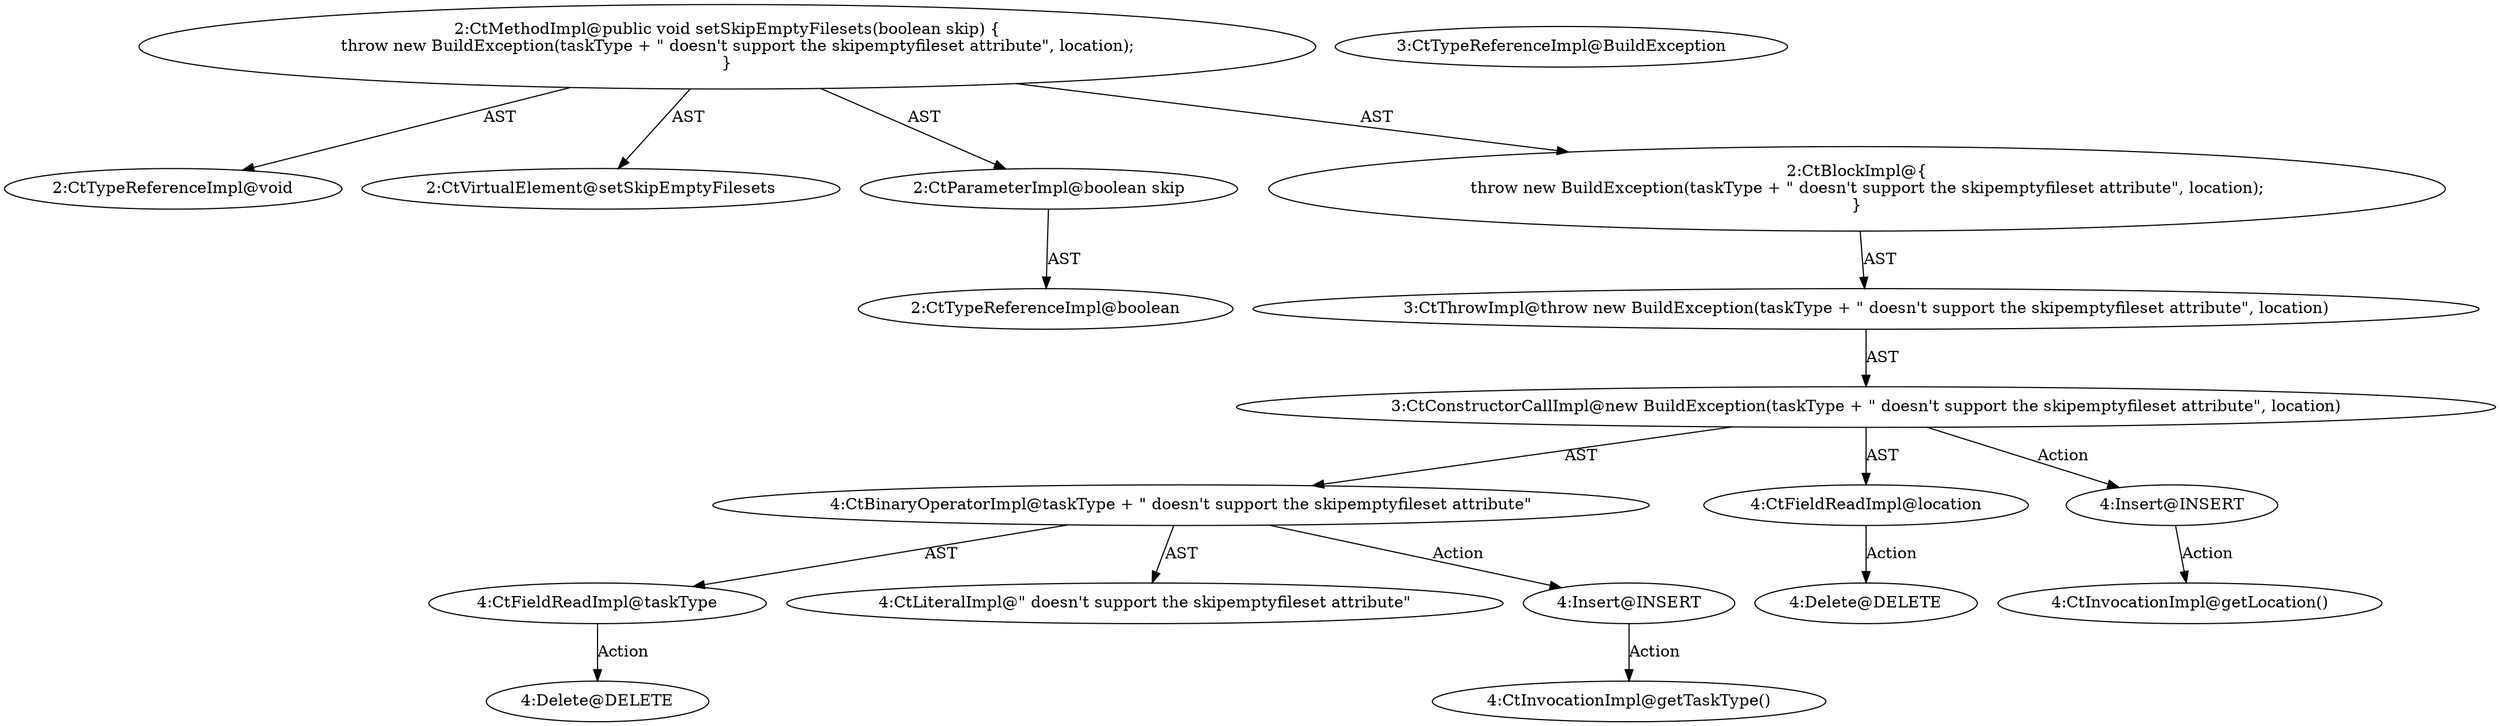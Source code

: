 digraph "setSkipEmptyFilesets#?,boolean" {
0 [label="2:CtTypeReferenceImpl@void" shape=ellipse]
1 [label="2:CtVirtualElement@setSkipEmptyFilesets" shape=ellipse]
2 [label="2:CtParameterImpl@boolean skip" shape=ellipse]
3 [label="2:CtTypeReferenceImpl@boolean" shape=ellipse]
4 [label="3:CtTypeReferenceImpl@BuildException" shape=ellipse]
5 [label="4:CtFieldReadImpl@taskType" shape=ellipse]
6 [label="4:CtLiteralImpl@\" doesn\'t support the skipemptyfileset attribute\"" shape=ellipse]
7 [label="4:CtBinaryOperatorImpl@taskType + \" doesn\'t support the skipemptyfileset attribute\"" shape=ellipse]
8 [label="4:CtFieldReadImpl@location" shape=ellipse]
9 [label="3:CtConstructorCallImpl@new BuildException(taskType + \" doesn\'t support the skipemptyfileset attribute\", location)" shape=ellipse]
10 [label="3:CtThrowImpl@throw new BuildException(taskType + \" doesn\'t support the skipemptyfileset attribute\", location)" shape=ellipse]
11 [label="2:CtBlockImpl@\{
    throw new BuildException(taskType + \" doesn\'t support the skipemptyfileset attribute\", location);
\}" shape=ellipse]
12 [label="2:CtMethodImpl@public void setSkipEmptyFilesets(boolean skip) \{
    throw new BuildException(taskType + \" doesn\'t support the skipemptyfileset attribute\", location);
\}" shape=ellipse]
13 [label="4:Delete@DELETE" shape=ellipse]
14 [label="4:Delete@DELETE" shape=ellipse]
15 [label="4:Insert@INSERT" shape=ellipse]
16 [label="4:CtInvocationImpl@getLocation()" shape=ellipse]
17 [label="4:Insert@INSERT" shape=ellipse]
18 [label="4:CtInvocationImpl@getTaskType()" shape=ellipse]
2 -> 3 [label="AST"];
5 -> 13 [label="Action"];
7 -> 5 [label="AST"];
7 -> 6 [label="AST"];
7 -> 17 [label="Action"];
8 -> 14 [label="Action"];
9 -> 7 [label="AST"];
9 -> 8 [label="AST"];
9 -> 15 [label="Action"];
10 -> 9 [label="AST"];
11 -> 10 [label="AST"];
12 -> 1 [label="AST"];
12 -> 0 [label="AST"];
12 -> 2 [label="AST"];
12 -> 11 [label="AST"];
15 -> 16 [label="Action"];
17 -> 18 [label="Action"];
}